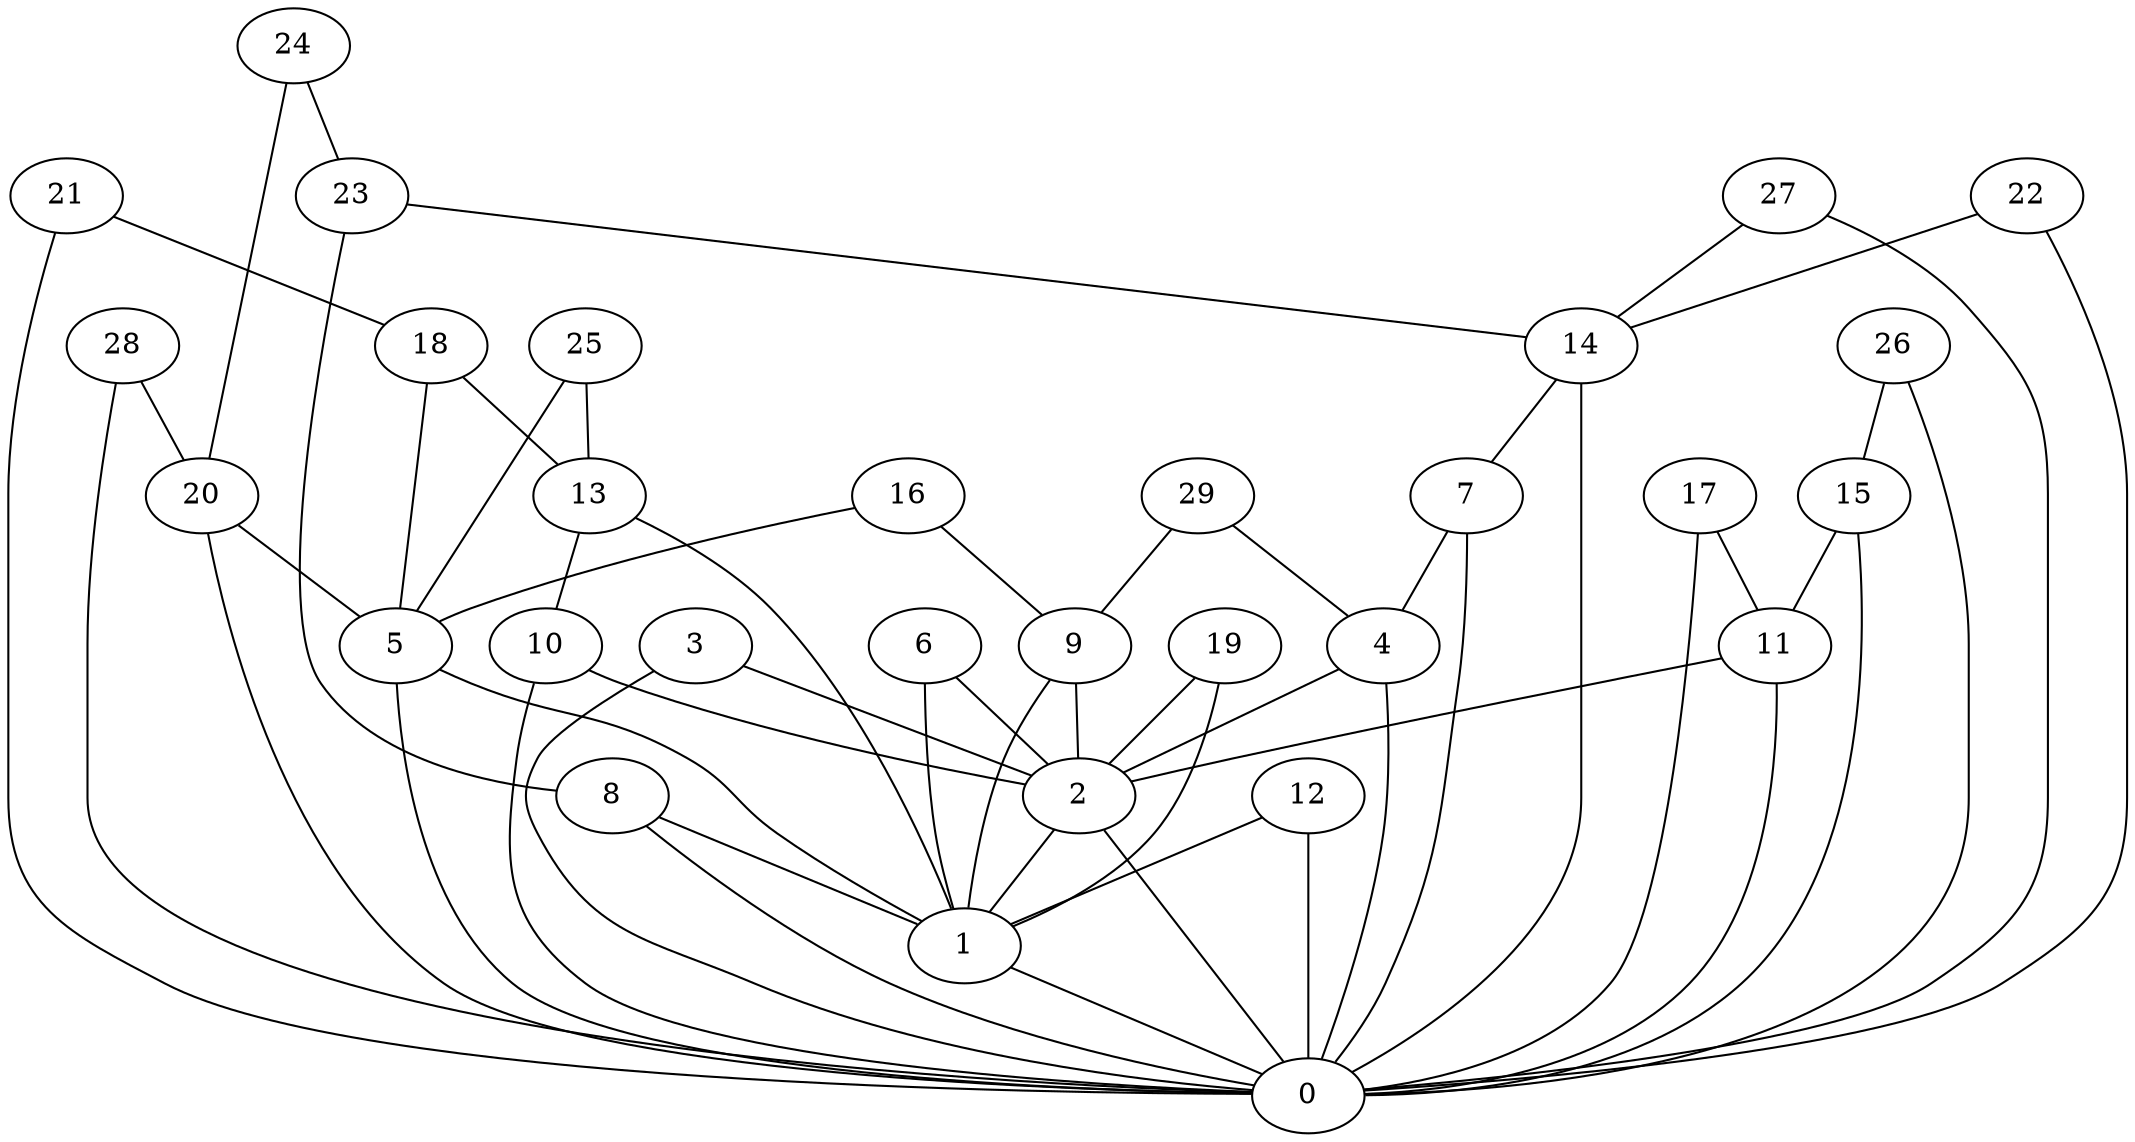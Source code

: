 graph{
   3 -- 2;
   13 -- 1;
   24 -- 23;
   23 -- 8;
   28 -- 0;
   4 -- 2;
   16 -- 9;
   12 -- 0;
   27 -- 14;
   19 -- 2;
   15 -- 0;
   19 -- 1;
   8 -- 1;
   28 -- 20;
   12 -- 1;
   5 -- 0;
   7 -- 0;
   7 -- 4;
   22 -- 14;
   1 -- 0;
   11 -- 0;
   29 -- 4;
   26 -- 0;
   22 -- 0;
   27 -- 0;
   29 -- 9;
   18 -- 5;
   15 -- 11;
   2 -- 1;
   18 -- 13;
   25 -- 13;
   23 -- 14;
   11 -- 2;
   21 -- 0;
   8 -- 0;
   14 -- 7;
   10 -- 2;
   6 -- 2;
   21 -- 18;
   25 -- 5;
   4 -- 0;
   17 -- 11;
   14 -- 0;
   24 -- 20;
   6 -- 1;
   17 -- 0;
   2 -- 0;
   9 -- 2;
   10 -- 0;
   20 -- 5;
   3 -- 0;
   5 -- 1;
   13 -- 10;
   26 -- 15;
   20 -- 0;
   9 -- 1;
   16 -- 5;
}